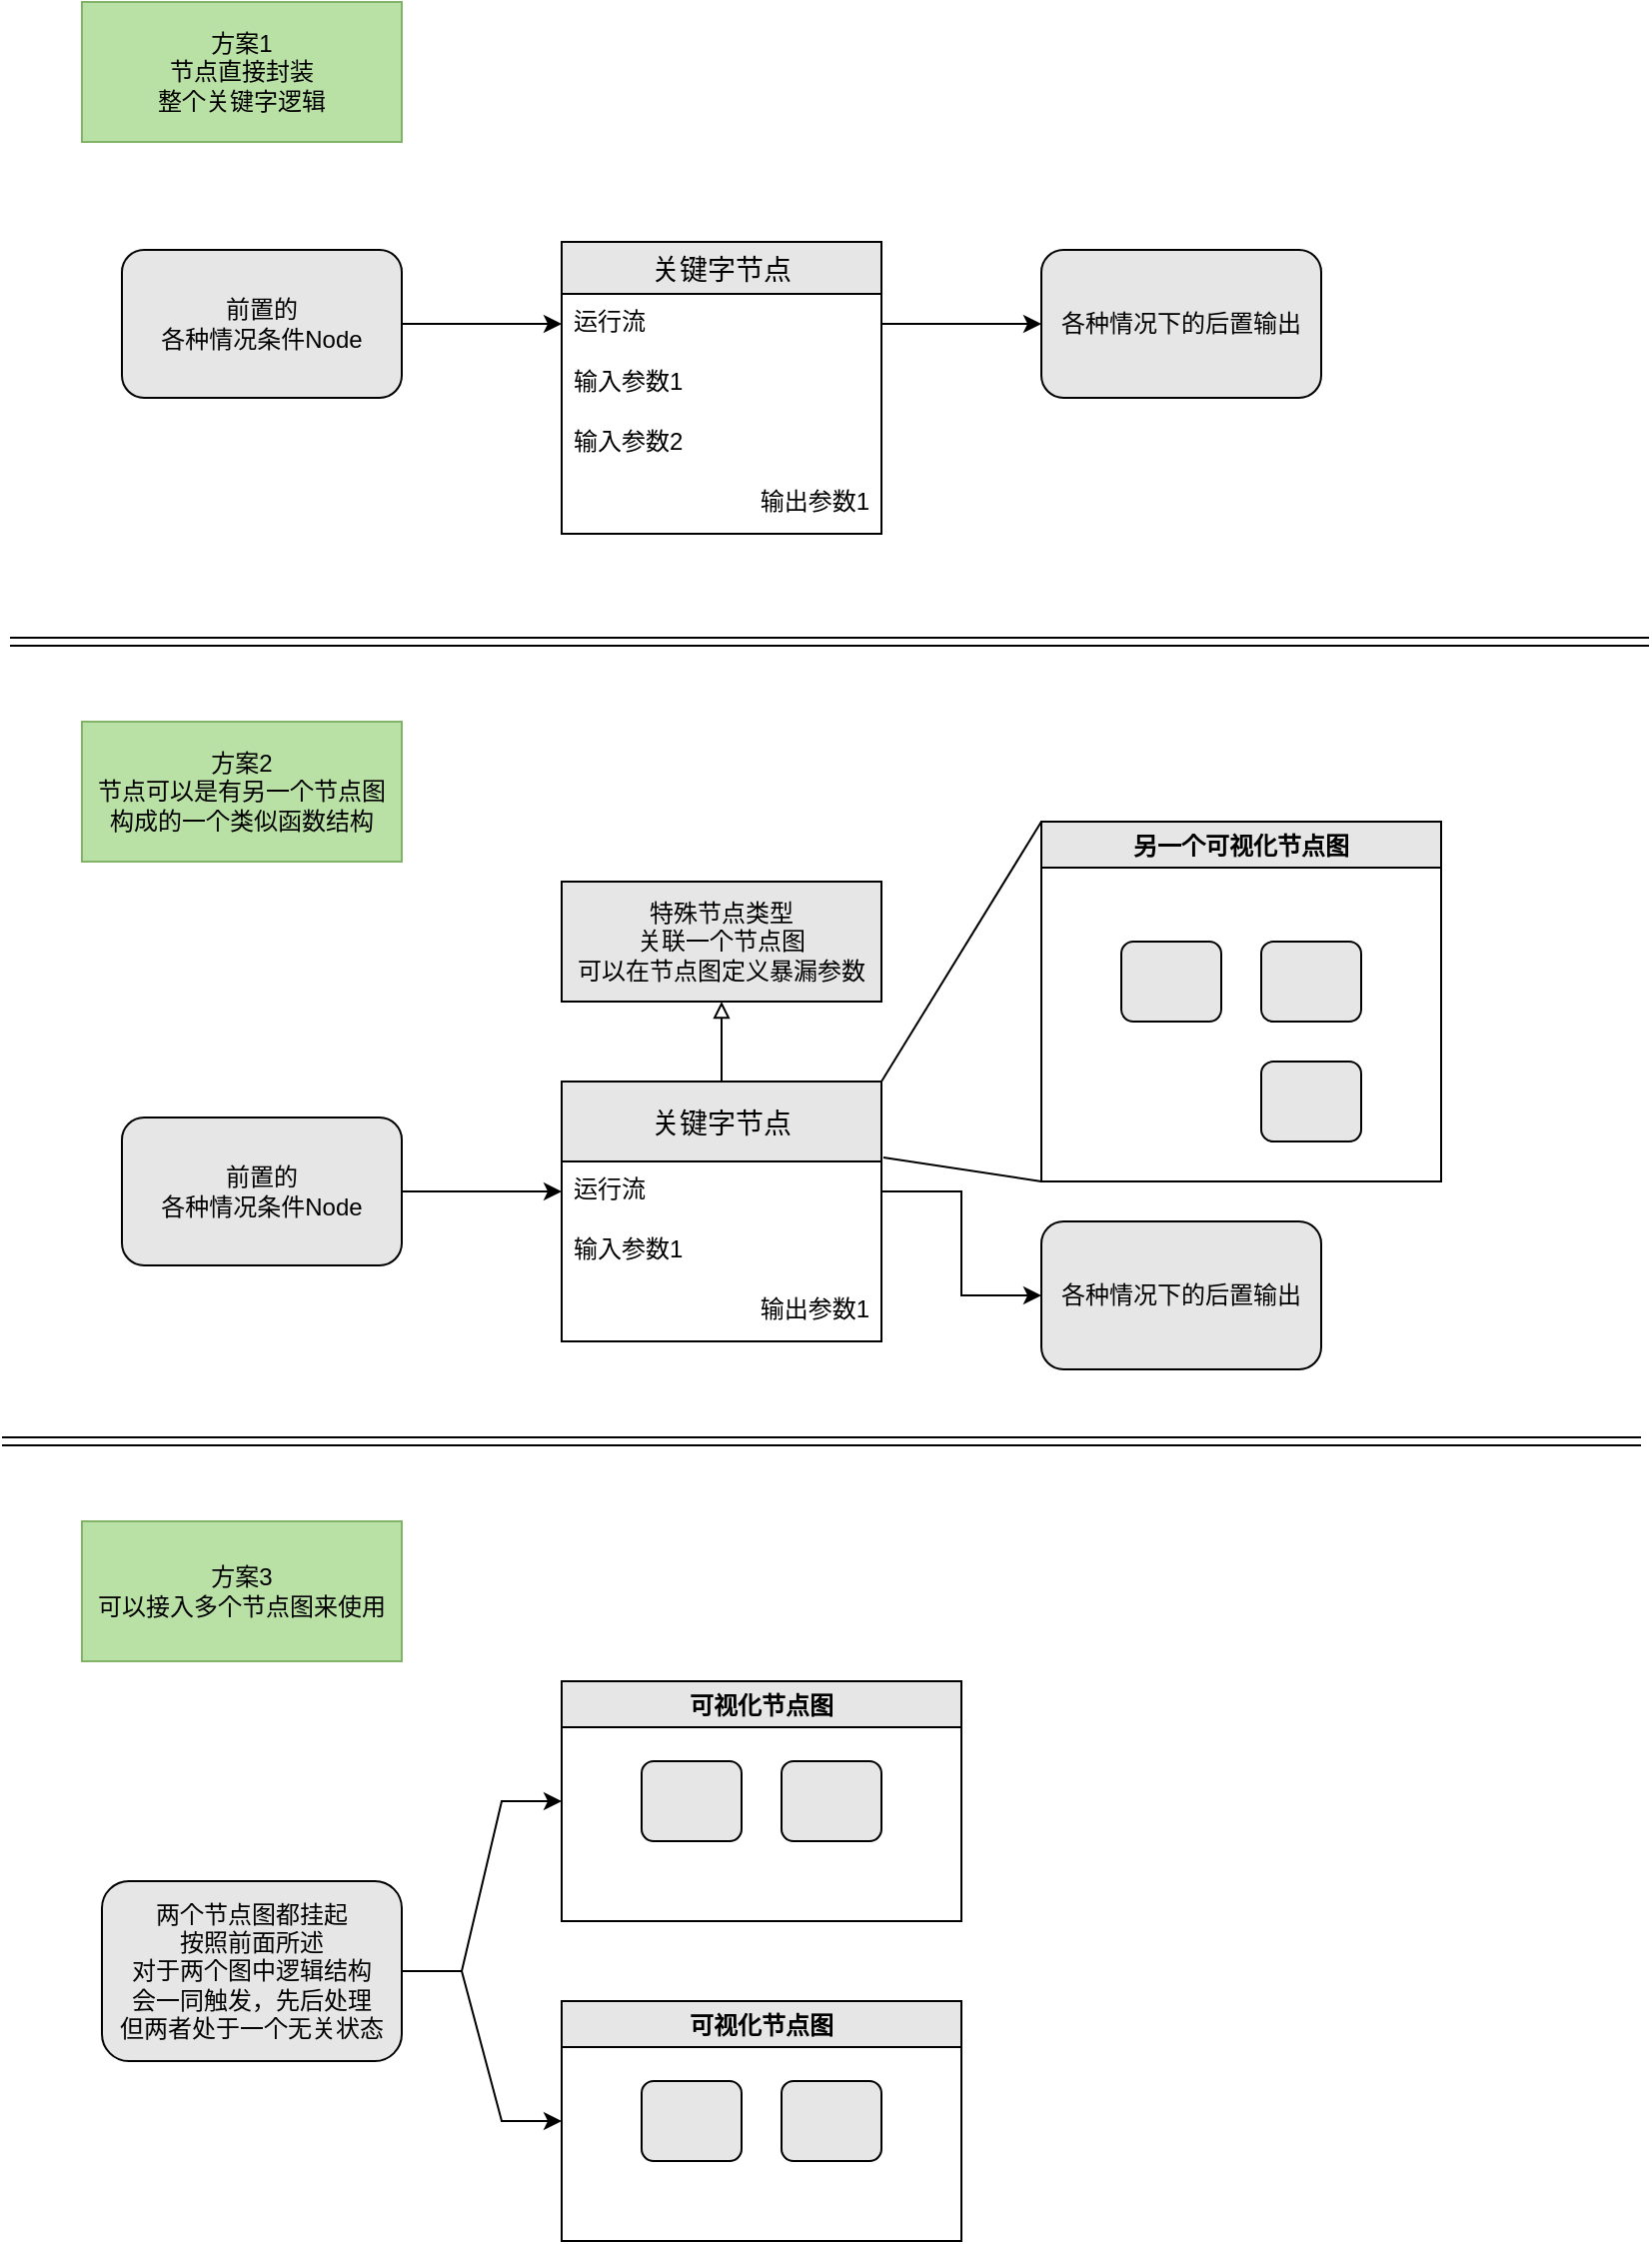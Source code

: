 <mxfile version="16.0.2" type="device"><diagram id="4i3ETQca0kgTsDljmC9m" name="第 1 页"><mxGraphModel dx="1102" dy="865" grid="1" gridSize="10" guides="1" tooltips="1" connect="1" arrows="1" fold="1" page="1" pageScale="1" pageWidth="827" pageHeight="1169" math="0" shadow="0"><root><mxCell id="0"/><mxCell id="1" parent="0"/><mxCell id="M7VawXu5nj6e9lRIS0uj-2" value="方案1&lt;br&gt;节点直接封装&lt;br&gt;整个关键字逻辑" style="rounded=0;whiteSpace=wrap;html=1;fillColor=#B9E0A5;strokeColor=#82b366;" vertex="1" parent="1"><mxGeometry x="40" y="40" width="160" height="70" as="geometry"/></mxCell><mxCell id="M7VawXu5nj6e9lRIS0uj-20" value="方案2&lt;br&gt;节点可以是有另一个节点图&lt;br&gt;构成的一个类似函数结构" style="rounded=0;whiteSpace=wrap;html=1;fillColor=#B9E0A5;strokeColor=#82b366;" vertex="1" parent="1"><mxGeometry x="40" y="400" width="160" height="70" as="geometry"/></mxCell><mxCell id="M7VawXu5nj6e9lRIS0uj-27" value="关键字节点" style="swimlane;fontStyle=0;childLayout=stackLayout;horizontal=1;startSize=26;horizontalStack=0;resizeParent=1;resizeParentMax=0;resizeLast=0;collapsible=1;marginBottom=0;align=center;fontSize=14;fillColor=#E6E6E6;" vertex="1" parent="1"><mxGeometry x="280" y="160" width="160" height="146" as="geometry"/></mxCell><mxCell id="M7VawXu5nj6e9lRIS0uj-28" value="运行流" style="text;strokeColor=none;fillColor=none;spacingLeft=4;spacingRight=4;overflow=hidden;rotatable=0;points=[[0,0.5],[1,0.5]];portConstraint=eastwest;fontSize=12;" vertex="1" parent="M7VawXu5nj6e9lRIS0uj-27"><mxGeometry y="26" width="160" height="30" as="geometry"/></mxCell><mxCell id="M7VawXu5nj6e9lRIS0uj-29" value="输入参数1" style="text;strokeColor=none;fillColor=none;spacingLeft=4;spacingRight=4;overflow=hidden;rotatable=0;points=[[0,0.5],[1,0.5]];portConstraint=eastwest;fontSize=12;" vertex="1" parent="M7VawXu5nj6e9lRIS0uj-27"><mxGeometry y="56" width="160" height="30" as="geometry"/></mxCell><mxCell id="M7VawXu5nj6e9lRIS0uj-30" value="输入参数2" style="text;strokeColor=none;fillColor=none;spacingLeft=4;spacingRight=4;overflow=hidden;rotatable=0;points=[[0,0.5],[1,0.5]];portConstraint=eastwest;fontSize=12;" vertex="1" parent="M7VawXu5nj6e9lRIS0uj-27"><mxGeometry y="86" width="160" height="30" as="geometry"/></mxCell><mxCell id="M7VawXu5nj6e9lRIS0uj-34" value="输出参数1" style="text;strokeColor=none;fillColor=none;spacingLeft=4;spacingRight=4;overflow=hidden;rotatable=0;points=[[0,0.5],[1,0.5]];portConstraint=eastwest;fontSize=12;align=right;" vertex="1" parent="M7VawXu5nj6e9lRIS0uj-27"><mxGeometry y="116" width="160" height="30" as="geometry"/></mxCell><mxCell id="M7VawXu5nj6e9lRIS0uj-33" style="edgeStyle=orthogonalEdgeStyle;orthogonalLoop=1;jettySize=auto;html=1;rounded=0;" edge="1" parent="1" source="M7VawXu5nj6e9lRIS0uj-32" target="M7VawXu5nj6e9lRIS0uj-28"><mxGeometry relative="1" as="geometry"/></mxCell><mxCell id="M7VawXu5nj6e9lRIS0uj-32" value="前置的&lt;br&gt;各种情况条件Node" style="rounded=1;whiteSpace=wrap;html=1;fillColor=#E6E6E6;" vertex="1" parent="1"><mxGeometry x="60" y="164" width="140" height="74" as="geometry"/></mxCell><mxCell id="M7VawXu5nj6e9lRIS0uj-35" value="各种情况下的后置输出" style="rounded=1;whiteSpace=wrap;html=1;fillColor=#E6E6E6;" vertex="1" parent="1"><mxGeometry x="520" y="164" width="140" height="74" as="geometry"/></mxCell><mxCell id="M7VawXu5nj6e9lRIS0uj-36" style="edgeStyle=orthogonalEdgeStyle;rounded=0;orthogonalLoop=1;jettySize=auto;html=1;" edge="1" parent="1" source="M7VawXu5nj6e9lRIS0uj-28" target="M7VawXu5nj6e9lRIS0uj-35"><mxGeometry relative="1" as="geometry"/></mxCell><mxCell id="M7VawXu5nj6e9lRIS0uj-43" style="edgeStyle=orthogonalEdgeStyle;rounded=0;orthogonalLoop=1;jettySize=auto;html=1;endArrow=block;endFill=0;" edge="1" parent="1" source="M7VawXu5nj6e9lRIS0uj-37" target="M7VawXu5nj6e9lRIS0uj-42"><mxGeometry relative="1" as="geometry"/></mxCell><mxCell id="M7VawXu5nj6e9lRIS0uj-37" value="关键字节点" style="swimlane;fontStyle=0;childLayout=stackLayout;horizontal=1;startSize=40;horizontalStack=0;resizeParent=1;resizeParentMax=0;resizeLast=0;collapsible=1;marginBottom=0;align=center;fontSize=14;fillColor=#E6E6E6;" vertex="1" parent="1"><mxGeometry x="280" y="580" width="160" height="130" as="geometry"/></mxCell><mxCell id="M7VawXu5nj6e9lRIS0uj-38" value="运行流" style="text;strokeColor=none;fillColor=none;spacingLeft=4;spacingRight=4;overflow=hidden;rotatable=0;points=[[0,0.5],[1,0.5]];portConstraint=eastwest;fontSize=12;" vertex="1" parent="M7VawXu5nj6e9lRIS0uj-37"><mxGeometry y="40" width="160" height="30" as="geometry"/></mxCell><mxCell id="M7VawXu5nj6e9lRIS0uj-39" value="输入参数1" style="text;strokeColor=none;fillColor=none;spacingLeft=4;spacingRight=4;overflow=hidden;rotatable=0;points=[[0,0.5],[1,0.5]];portConstraint=eastwest;fontSize=12;" vertex="1" parent="M7VawXu5nj6e9lRIS0uj-37"><mxGeometry y="70" width="160" height="30" as="geometry"/></mxCell><mxCell id="M7VawXu5nj6e9lRIS0uj-41" value="输出参数1" style="text;strokeColor=none;fillColor=none;spacingLeft=4;spacingRight=4;overflow=hidden;rotatable=0;points=[[0,0.5],[1,0.5]];portConstraint=eastwest;fontSize=12;align=right;" vertex="1" parent="M7VawXu5nj6e9lRIS0uj-37"><mxGeometry y="100" width="160" height="30" as="geometry"/></mxCell><mxCell id="M7VawXu5nj6e9lRIS0uj-42" value="特殊节点类型&lt;br&gt;关联一个节点图&lt;br&gt;可以在节点图定义暴漏参数" style="rounded=0;whiteSpace=wrap;html=1;fillColor=#E6E6E6;" vertex="1" parent="1"><mxGeometry x="280" y="480" width="160" height="60" as="geometry"/></mxCell><mxCell id="M7VawXu5nj6e9lRIS0uj-46" style="edgeStyle=orthogonalEdgeStyle;rounded=0;orthogonalLoop=1;jettySize=auto;html=1;endArrow=classic;endFill=1;" edge="1" parent="1" source="M7VawXu5nj6e9lRIS0uj-45" target="M7VawXu5nj6e9lRIS0uj-38"><mxGeometry relative="1" as="geometry"/></mxCell><mxCell id="M7VawXu5nj6e9lRIS0uj-45" value="前置的&lt;br&gt;各种情况条件Node" style="rounded=1;whiteSpace=wrap;html=1;fillColor=#E6E6E6;" vertex="1" parent="1"><mxGeometry x="60" y="598" width="140" height="74" as="geometry"/></mxCell><mxCell id="M7VawXu5nj6e9lRIS0uj-50" value="另一个可视化节点图" style="swimlane;rounded=0;fillColor=#E6E6E6;" vertex="1" parent="1"><mxGeometry x="520" y="450" width="200" height="180" as="geometry"/></mxCell><mxCell id="M7VawXu5nj6e9lRIS0uj-53" value="" style="rounded=1;whiteSpace=wrap;html=1;fillColor=#E6E6E6;" vertex="1" parent="M7VawXu5nj6e9lRIS0uj-50"><mxGeometry x="40" y="60" width="50" height="40" as="geometry"/></mxCell><mxCell id="M7VawXu5nj6e9lRIS0uj-56" value="" style="rounded=1;whiteSpace=wrap;html=1;fillColor=#E6E6E6;" vertex="1" parent="M7VawXu5nj6e9lRIS0uj-50"><mxGeometry x="110" y="60" width="50" height="40" as="geometry"/></mxCell><mxCell id="M7VawXu5nj6e9lRIS0uj-57" value="" style="rounded=1;whiteSpace=wrap;html=1;fillColor=#E6E6E6;" vertex="1" parent="M7VawXu5nj6e9lRIS0uj-50"><mxGeometry x="110" y="120" width="50" height="40" as="geometry"/></mxCell><mxCell id="M7VawXu5nj6e9lRIS0uj-51" value="" style="endArrow=none;html=1;rounded=0;exitX=1;exitY=0;exitDx=0;exitDy=0;entryX=0;entryY=0;entryDx=0;entryDy=0;" edge="1" parent="1" source="M7VawXu5nj6e9lRIS0uj-37" target="M7VawXu5nj6e9lRIS0uj-50"><mxGeometry width="50" height="50" relative="1" as="geometry"><mxPoint x="440" y="570" as="sourcePoint"/><mxPoint x="490" y="520" as="targetPoint"/></mxGeometry></mxCell><mxCell id="M7VawXu5nj6e9lRIS0uj-52" value="" style="endArrow=none;html=1;rounded=0;exitX=1.006;exitY=-0.067;exitDx=0;exitDy=0;entryX=0;entryY=1;entryDx=0;entryDy=0;exitPerimeter=0;" edge="1" parent="1" source="M7VawXu5nj6e9lRIS0uj-38" target="M7VawXu5nj6e9lRIS0uj-50"><mxGeometry width="50" height="50" relative="1" as="geometry"><mxPoint x="540" y="700" as="sourcePoint"/><mxPoint x="590" y="650" as="targetPoint"/></mxGeometry></mxCell><mxCell id="M7VawXu5nj6e9lRIS0uj-58" value="各种情况下的后置输出" style="rounded=1;whiteSpace=wrap;html=1;fillColor=#E6E6E6;" vertex="1" parent="1"><mxGeometry x="520" y="650" width="140" height="74" as="geometry"/></mxCell><mxCell id="M7VawXu5nj6e9lRIS0uj-59" style="edgeStyle=orthogonalEdgeStyle;rounded=0;orthogonalLoop=1;jettySize=auto;html=1;endArrow=classic;endFill=1;" edge="1" parent="1" source="M7VawXu5nj6e9lRIS0uj-38" target="M7VawXu5nj6e9lRIS0uj-58"><mxGeometry relative="1" as="geometry"/></mxCell><mxCell id="M7VawXu5nj6e9lRIS0uj-60" value="方案3&lt;br&gt;可以接入多个节点图来使用&lt;br&gt;" style="rounded=0;whiteSpace=wrap;html=1;fillColor=#B9E0A5;strokeColor=#82b366;" vertex="1" parent="1"><mxGeometry x="40" y="800" width="160" height="70" as="geometry"/></mxCell><mxCell id="M7VawXu5nj6e9lRIS0uj-61" value="可视化节点图" style="swimlane;rounded=0;fillColor=#E6E6E6;" vertex="1" parent="1"><mxGeometry x="280" y="880" width="200" height="120" as="geometry"/></mxCell><mxCell id="M7VawXu5nj6e9lRIS0uj-62" value="" style="rounded=1;whiteSpace=wrap;html=1;fillColor=#E6E6E6;" vertex="1" parent="M7VawXu5nj6e9lRIS0uj-61"><mxGeometry x="40" y="40" width="50" height="40" as="geometry"/></mxCell><mxCell id="M7VawXu5nj6e9lRIS0uj-63" value="" style="rounded=1;whiteSpace=wrap;html=1;fillColor=#E6E6E6;" vertex="1" parent="M7VawXu5nj6e9lRIS0uj-61"><mxGeometry x="110" y="40" width="50" height="40" as="geometry"/></mxCell><mxCell id="M7VawXu5nj6e9lRIS0uj-65" value="可视化节点图" style="swimlane;rounded=0;fillColor=#E6E6E6;" vertex="1" parent="1"><mxGeometry x="280" y="1040" width="200" height="120" as="geometry"/></mxCell><mxCell id="M7VawXu5nj6e9lRIS0uj-66" value="" style="rounded=1;whiteSpace=wrap;html=1;fillColor=#E6E6E6;" vertex="1" parent="M7VawXu5nj6e9lRIS0uj-65"><mxGeometry x="40" y="40" width="50" height="40" as="geometry"/></mxCell><mxCell id="M7VawXu5nj6e9lRIS0uj-67" value="" style="rounded=1;whiteSpace=wrap;html=1;fillColor=#E6E6E6;" vertex="1" parent="M7VawXu5nj6e9lRIS0uj-65"><mxGeometry x="110" y="40" width="50" height="40" as="geometry"/></mxCell><mxCell id="M7VawXu5nj6e9lRIS0uj-69" style="edgeStyle=entityRelationEdgeStyle;rounded=0;orthogonalLoop=1;jettySize=auto;html=1;endArrow=classic;endFill=1;" edge="1" parent="1" source="M7VawXu5nj6e9lRIS0uj-68" target="M7VawXu5nj6e9lRIS0uj-61"><mxGeometry relative="1" as="geometry"/></mxCell><mxCell id="M7VawXu5nj6e9lRIS0uj-70" style="edgeStyle=entityRelationEdgeStyle;rounded=0;orthogonalLoop=1;jettySize=auto;html=1;endArrow=classic;endFill=1;" edge="1" parent="1" source="M7VawXu5nj6e9lRIS0uj-68" target="M7VawXu5nj6e9lRIS0uj-65"><mxGeometry relative="1" as="geometry"/></mxCell><mxCell id="M7VawXu5nj6e9lRIS0uj-68" value="两个节点图都挂起&lt;br&gt;按照前面所述&lt;br&gt;对于两个图中逻辑结构&lt;br&gt;会一同触发，先后处理&lt;br&gt;但两者处于一个无关状态" style="rounded=1;whiteSpace=wrap;html=1;fillColor=#E6E6E6;" vertex="1" parent="1"><mxGeometry x="50" y="980" width="150" height="90" as="geometry"/></mxCell><mxCell id="M7VawXu5nj6e9lRIS0uj-71" value="" style="shape=link;html=1;rounded=0;endArrow=classic;endFill=1;" edge="1" parent="1"><mxGeometry width="100" relative="1" as="geometry"><mxPoint x="4" y="360" as="sourcePoint"/><mxPoint x="824" y="360" as="targetPoint"/></mxGeometry></mxCell><mxCell id="M7VawXu5nj6e9lRIS0uj-72" value="" style="shape=link;html=1;rounded=0;endArrow=classic;endFill=1;" edge="1" parent="1"><mxGeometry width="100" relative="1" as="geometry"><mxPoint y="760" as="sourcePoint"/><mxPoint x="820" y="760" as="targetPoint"/></mxGeometry></mxCell></root></mxGraphModel></diagram></mxfile>